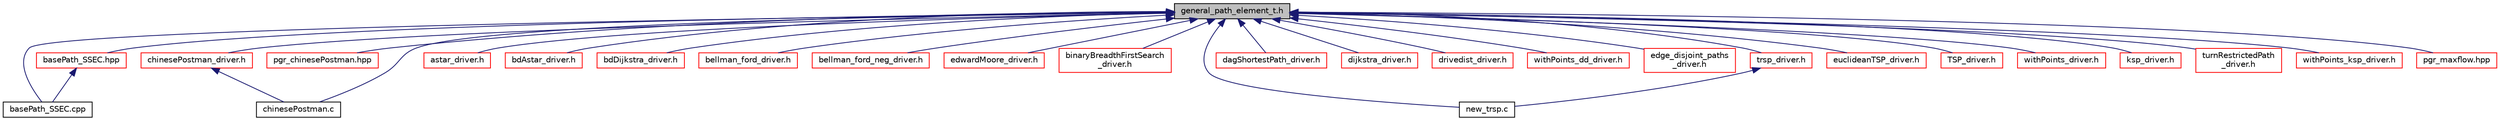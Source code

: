 digraph "general_path_element_t.h"
{
 // LATEX_PDF_SIZE
  edge [fontname="Helvetica",fontsize="10",labelfontname="Helvetica",labelfontsize="10"];
  node [fontname="Helvetica",fontsize="10",shape=record];
  Node1 [label="general_path_element_t.h",height=0.2,width=0.4,color="black", fillcolor="grey75", style="filled", fontcolor="black",tooltip=" "];
  Node1 -> Node2 [dir="back",color="midnightblue",fontsize="10",style="solid",fontname="Helvetica"];
  Node2 [label="chinesePostman.c",height=0.2,width=0.4,color="black", fillcolor="white", style="filled",URL="$chinesePostman_8c.html",tooltip=" "];
  Node1 -> Node3 [dir="back",color="midnightblue",fontsize="10",style="solid",fontname="Helvetica"];
  Node3 [label="basePath_SSEC.cpp",height=0.2,width=0.4,color="black", fillcolor="white", style="filled",URL="$basePath__SSEC_8cpp.html",tooltip=" "];
  Node1 -> Node4 [dir="back",color="midnightblue",fontsize="10",style="solid",fontname="Helvetica"];
  Node4 [label="new_trsp.c",height=0.2,width=0.4,color="black", fillcolor="white", style="filled",URL="$new__trsp_8c.html",tooltip=" "];
  Node1 -> Node5 [dir="back",color="midnightblue",fontsize="10",style="solid",fontname="Helvetica"];
  Node5 [label="pgr_chinesePostman.hpp",height=0.2,width=0.4,color="red", fillcolor="white", style="filled",URL="$pgr__chinesePostman_8hpp.html",tooltip=" "];
  Node1 -> Node7 [dir="back",color="midnightblue",fontsize="10",style="solid",fontname="Helvetica"];
  Node7 [label="basePath_SSEC.hpp",height=0.2,width=0.4,color="red", fillcolor="white", style="filled",URL="$basePath__SSEC_8hpp.html",tooltip=" "];
  Node7 -> Node3 [dir="back",color="midnightblue",fontsize="10",style="solid",fontname="Helvetica"];
  Node1 -> Node57 [dir="back",color="midnightblue",fontsize="10",style="solid",fontname="Helvetica"];
  Node57 [label="astar_driver.h",height=0.2,width=0.4,color="red", fillcolor="white", style="filled",URL="$astar__driver_8h.html",tooltip=" "];
  Node1 -> Node60 [dir="back",color="midnightblue",fontsize="10",style="solid",fontname="Helvetica"];
  Node60 [label="bdAstar_driver.h",height=0.2,width=0.4,color="red", fillcolor="white", style="filled",URL="$bdAstar__driver_8h.html",tooltip=" "];
  Node1 -> Node61 [dir="back",color="midnightblue",fontsize="10",style="solid",fontname="Helvetica"];
  Node61 [label="bdDijkstra_driver.h",height=0.2,width=0.4,color="red", fillcolor="white", style="filled",URL="$bdDijkstra__driver_8h.html",tooltip=" "];
  Node1 -> Node63 [dir="back",color="midnightblue",fontsize="10",style="solid",fontname="Helvetica"];
  Node63 [label="bellman_ford_driver.h",height=0.2,width=0.4,color="red", fillcolor="white", style="filled",URL="$bellman__ford__driver_8h.html",tooltip=" "];
  Node1 -> Node65 [dir="back",color="midnightblue",fontsize="10",style="solid",fontname="Helvetica"];
  Node65 [label="bellman_ford_neg_driver.h",height=0.2,width=0.4,color="red", fillcolor="white", style="filled",URL="$bellman__ford__neg__driver_8h.html",tooltip=" "];
  Node1 -> Node67 [dir="back",color="midnightblue",fontsize="10",style="solid",fontname="Helvetica"];
  Node67 [label="edwardMoore_driver.h",height=0.2,width=0.4,color="red", fillcolor="white", style="filled",URL="$edwardMoore__driver_8h.html",tooltip=" "];
  Node1 -> Node69 [dir="back",color="midnightblue",fontsize="10",style="solid",fontname="Helvetica"];
  Node69 [label="binaryBreadthFirstSearch\l_driver.h",height=0.2,width=0.4,color="red", fillcolor="white", style="filled",URL="$binaryBreadthFirstSearch__driver_8h.html",tooltip=" "];
  Node1 -> Node71 [dir="back",color="midnightblue",fontsize="10",style="solid",fontname="Helvetica"];
  Node71 [label="chinesePostman_driver.h",height=0.2,width=0.4,color="red", fillcolor="white", style="filled",URL="$chinesePostman__driver_8h.html",tooltip=" "];
  Node71 -> Node2 [dir="back",color="midnightblue",fontsize="10",style="solid",fontname="Helvetica"];
  Node1 -> Node72 [dir="back",color="midnightblue",fontsize="10",style="solid",fontname="Helvetica"];
  Node72 [label="dagShortestPath_driver.h",height=0.2,width=0.4,color="red", fillcolor="white", style="filled",URL="$dagShortestPath__driver_8h.html",tooltip=" "];
  Node1 -> Node74 [dir="back",color="midnightblue",fontsize="10",style="solid",fontname="Helvetica"];
  Node74 [label="dijkstra_driver.h",height=0.2,width=0.4,color="red", fillcolor="white", style="filled",URL="$dijkstra__driver_8h.html",tooltip=" "];
  Node1 -> Node76 [dir="back",color="midnightblue",fontsize="10",style="solid",fontname="Helvetica"];
  Node76 [label="drivedist_driver.h",height=0.2,width=0.4,color="red", fillcolor="white", style="filled",URL="$drivedist__driver_8h.html",tooltip=" "];
  Node1 -> Node78 [dir="back",color="midnightblue",fontsize="10",style="solid",fontname="Helvetica"];
  Node78 [label="withPoints_dd_driver.h",height=0.2,width=0.4,color="red", fillcolor="white", style="filled",URL="$withPoints__dd__driver_8h.html",tooltip=" "];
  Node1 -> Node80 [dir="back",color="midnightblue",fontsize="10",style="solid",fontname="Helvetica"];
  Node80 [label="edge_disjoint_paths\l_driver.h",height=0.2,width=0.4,color="red", fillcolor="white", style="filled",URL="$edge__disjoint__paths__driver_8h.html",tooltip=" "];
  Node1 -> Node83 [dir="back",color="midnightblue",fontsize="10",style="solid",fontname="Helvetica"];
  Node83 [label="trsp_driver.h",height=0.2,width=0.4,color="red", fillcolor="white", style="filled",URL="$trsp__driver_8h.html",tooltip=" "];
  Node83 -> Node4 [dir="back",color="midnightblue",fontsize="10",style="solid",fontname="Helvetica"];
  Node1 -> Node84 [dir="back",color="midnightblue",fontsize="10",style="solid",fontname="Helvetica"];
  Node84 [label="euclideanTSP_driver.h",height=0.2,width=0.4,color="red", fillcolor="white", style="filled",URL="$euclideanTSP__driver_8h.html",tooltip=" "];
  Node1 -> Node87 [dir="back",color="midnightblue",fontsize="10",style="solid",fontname="Helvetica"];
  Node87 [label="TSP_driver.h",height=0.2,width=0.4,color="red", fillcolor="white", style="filled",URL="$TSP__driver_8h.html",tooltip=" "];
  Node1 -> Node90 [dir="back",color="midnightblue",fontsize="10",style="solid",fontname="Helvetica"];
  Node90 [label="withPoints_driver.h",height=0.2,width=0.4,color="red", fillcolor="white", style="filled",URL="$withPoints__driver_8h.html",tooltip=" "];
  Node1 -> Node92 [dir="back",color="midnightblue",fontsize="10",style="solid",fontname="Helvetica"];
  Node92 [label="ksp_driver.h",height=0.2,width=0.4,color="red", fillcolor="white", style="filled",URL="$ksp__driver_8h.html",tooltip=" "];
  Node1 -> Node94 [dir="back",color="midnightblue",fontsize="10",style="solid",fontname="Helvetica"];
  Node94 [label="turnRestrictedPath\l_driver.h",height=0.2,width=0.4,color="red", fillcolor="white", style="filled",URL="$turnRestrictedPath__driver_8h.html",tooltip=" "];
  Node1 -> Node96 [dir="back",color="midnightblue",fontsize="10",style="solid",fontname="Helvetica"];
  Node96 [label="withPoints_ksp_driver.h",height=0.2,width=0.4,color="red", fillcolor="white", style="filled",URL="$withPoints__ksp__driver_8h.html",tooltip=" "];
  Node1 -> Node98 [dir="back",color="midnightblue",fontsize="10",style="solid",fontname="Helvetica"];
  Node98 [label="pgr_maxflow.hpp",height=0.2,width=0.4,color="red", fillcolor="white", style="filled",URL="$pgr__maxflow_8hpp.html",tooltip=" "];
}
